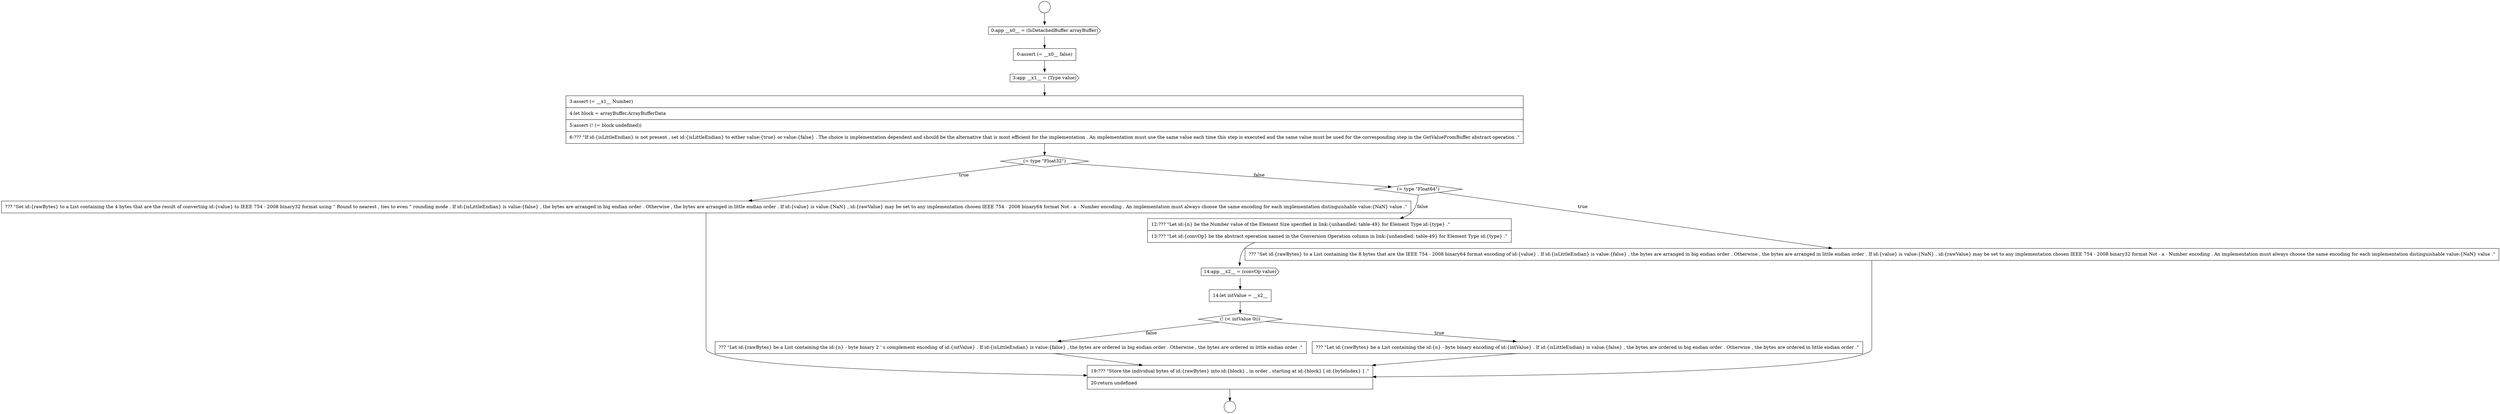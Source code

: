digraph {
  node14944 [shape=circle label=" " color="black" fillcolor="white" style=filled]
  node14959 [shape=none, margin=0, label=<<font color="black">
    <table border="0" cellborder="1" cellspacing="0" cellpadding="10">
      <tr><td align="left">??? &quot;Let id:{rawBytes} be a List containing the id:{n} - byte binary 2 ' s complement encoding of id:{intValue} . If id:{isLittleEndian} is value:{false} , the bytes are ordered in big endian order . Otherwise , the bytes are ordered in little endian order .&quot;</td></tr>
    </table>
  </font>> color="black" fillcolor="white" style=filled]
  node14954 [shape=none, margin=0, label=<<font color="black">
    <table border="0" cellborder="1" cellspacing="0" cellpadding="10">
      <tr><td align="left">12:??? &quot;Let id:{n} be the Number value of the Element Size specified in link:{unhandled: table-49} for Element Type id:{type} .&quot;</td></tr>
      <tr><td align="left">13:??? &quot;Let id:{convOp} be the abstract operation named in the Conversion Operation column in link:{unhandled: table-49} for Element Type id:{type} .&quot;</td></tr>
    </table>
  </font>> color="black" fillcolor="white" style=filled]
  node14949 [shape=none, margin=0, label=<<font color="black">
    <table border="0" cellborder="1" cellspacing="0" cellpadding="10">
      <tr><td align="left">3:assert (= __x1__ Number)</td></tr>
      <tr><td align="left">4:let block = arrayBuffer.ArrayBufferData</td></tr>
      <tr><td align="left">5:assert (! (= block undefined))</td></tr>
      <tr><td align="left">6:??? &quot;If id:{isLittleEndian} is not present , set id:{isLittleEndian} to either value:{true} or value:{false} . The choice is implementation dependent and should be the alternative that is most efficient for the implementation . An implementation must use the same value each time this step is executed and the same value must be used for the corresponding step in the GetValueFromBuffer abstract operation .&quot;</td></tr>
    </table>
  </font>> color="black" fillcolor="white" style=filled]
  node14945 [shape=circle label=" " color="black" fillcolor="white" style=filled]
  node14958 [shape=none, margin=0, label=<<font color="black">
    <table border="0" cellborder="1" cellspacing="0" cellpadding="10">
      <tr><td align="left">??? &quot;Let id:{rawBytes} be a List containing the id:{n} - byte binary encoding of id:{intValue} . If id:{isLittleEndian} is value:{false} , the bytes are ordered in big endian order . Otherwise , the bytes are ordered in little endian order .&quot;</td></tr>
    </table>
  </font>> color="black" fillcolor="white" style=filled]
  node14953 [shape=none, margin=0, label=<<font color="black">
    <table border="0" cellborder="1" cellspacing="0" cellpadding="10">
      <tr><td align="left">??? &quot;Set id:{rawBytes} to a List containing the 8 bytes that are the IEEE 754 - 2008 binary64 format encoding of id:{value} . If id:{isLittleEndian} is value:{false} , the bytes are arranged in big endian order . Otherwise , the bytes are arranged in little endian order . If id:{value} is value:{NaN} , id:{rawValue} may be set to any implementation chosen IEEE 754 - 2008 binary32 format Not - a - Number encoding . An implementation must always choose the same encoding for each implementation distinguishable value:{NaN} value .&quot;</td></tr>
    </table>
  </font>> color="black" fillcolor="white" style=filled]
  node14950 [shape=diamond, label=<<font color="black">(= type &quot;Float32&quot;)</font>> color="black" fillcolor="white" style=filled]
  node14946 [shape=cds, label=<<font color="black">0:app __x0__ = (IsDetachedBuffer arrayBuffer)</font>> color="black" fillcolor="white" style=filled]
  node14957 [shape=diamond, label=<<font color="black">(! (&lt; intValue 0i))</font>> color="black" fillcolor="white" style=filled]
  node14947 [shape=none, margin=0, label=<<font color="black">
    <table border="0" cellborder="1" cellspacing="0" cellpadding="10">
      <tr><td align="left">0:assert (= __x0__ false)</td></tr>
    </table>
  </font>> color="black" fillcolor="white" style=filled]
  node14951 [shape=none, margin=0, label=<<font color="black">
    <table border="0" cellborder="1" cellspacing="0" cellpadding="10">
      <tr><td align="left">??? &quot;Set id:{rawBytes} to a List containing the 4 bytes that are the result of converting id:{value} to IEEE 754 - 2008 binary32 format using &ldquo; Round to nearest , ties to even &rdquo; rounding mode . If id:{isLittleEndian} is value:{false} , the bytes are arranged in big endian order . Otherwise , the bytes are arranged in little endian order . If id:{value} is value:{NaN} , id:{rawValue} may be set to any implementation chosen IEEE 754 - 2008 binary64 format Not - a - Number encoding . An implementation must always choose the same encoding for each implementation distinguishable value:{NaN} value .&quot;</td></tr>
    </table>
  </font>> color="black" fillcolor="white" style=filled]
  node14948 [shape=cds, label=<<font color="black">3:app __x1__ = (Type value)</font>> color="black" fillcolor="white" style=filled]
  node14952 [shape=diamond, label=<<font color="black">(= type &quot;Float64&quot;)</font>> color="black" fillcolor="white" style=filled]
  node14956 [shape=none, margin=0, label=<<font color="black">
    <table border="0" cellborder="1" cellspacing="0" cellpadding="10">
      <tr><td align="left">14:let intValue = __x2__</td></tr>
    </table>
  </font>> color="black" fillcolor="white" style=filled]
  node14960 [shape=none, margin=0, label=<<font color="black">
    <table border="0" cellborder="1" cellspacing="0" cellpadding="10">
      <tr><td align="left">19:??? &quot;Store the individual bytes of id:{rawBytes} into id:{block} , in order , starting at id:{block} [ id:{byteIndex} ] .&quot;</td></tr>
      <tr><td align="left">20:return undefined</td></tr>
    </table>
  </font>> color="black" fillcolor="white" style=filled]
  node14955 [shape=cds, label=<<font color="black">14:app __x2__ = (convOp value)</font>> color="black" fillcolor="white" style=filled]
  node14960 -> node14945 [ color="black"]
  node14958 -> node14960 [ color="black"]
  node14944 -> node14946 [ color="black"]
  node14951 -> node14960 [ color="black"]
  node14959 -> node14960 [ color="black"]
  node14949 -> node14950 [ color="black"]
  node14946 -> node14947 [ color="black"]
  node14957 -> node14958 [label=<<font color="black">true</font>> color="black"]
  node14957 -> node14959 [label=<<font color="black">false</font>> color="black"]
  node14955 -> node14956 [ color="black"]
  node14954 -> node14955 [ color="black"]
  node14953 -> node14960 [ color="black"]
  node14956 -> node14957 [ color="black"]
  node14947 -> node14948 [ color="black"]
  node14950 -> node14951 [label=<<font color="black">true</font>> color="black"]
  node14950 -> node14952 [label=<<font color="black">false</font>> color="black"]
  node14948 -> node14949 [ color="black"]
  node14952 -> node14953 [label=<<font color="black">true</font>> color="black"]
  node14952 -> node14954 [label=<<font color="black">false</font>> color="black"]
}
